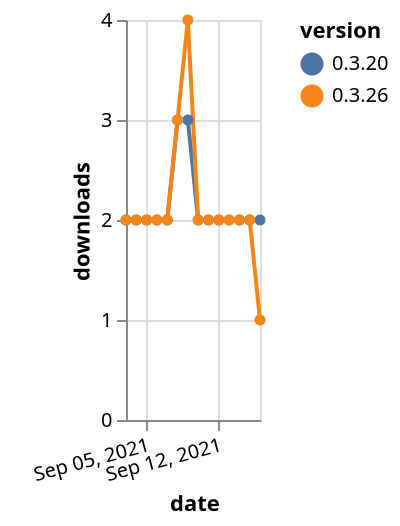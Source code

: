 {"$schema": "https://vega.github.io/schema/vega-lite/v5.json", "description": "A simple bar chart with embedded data.", "data": {"values": [{"date": "2021-09-03", "total": 2888, "delta": 2, "version": "0.3.20"}, {"date": "2021-09-04", "total": 2890, "delta": 2, "version": "0.3.20"}, {"date": "2021-09-05", "total": 2892, "delta": 2, "version": "0.3.20"}, {"date": "2021-09-06", "total": 2894, "delta": 2, "version": "0.3.20"}, {"date": "2021-09-07", "total": 2896, "delta": 2, "version": "0.3.20"}, {"date": "2021-09-08", "total": 2899, "delta": 3, "version": "0.3.20"}, {"date": "2021-09-09", "total": 2902, "delta": 3, "version": "0.3.20"}, {"date": "2021-09-10", "total": 2904, "delta": 2, "version": "0.3.20"}, {"date": "2021-09-11", "total": 2906, "delta": 2, "version": "0.3.20"}, {"date": "2021-09-12", "total": 2908, "delta": 2, "version": "0.3.20"}, {"date": "2021-09-13", "total": 2910, "delta": 2, "version": "0.3.20"}, {"date": "2021-09-14", "total": 2912, "delta": 2, "version": "0.3.20"}, {"date": "2021-09-15", "total": 2914, "delta": 2, "version": "0.3.20"}, {"date": "2021-09-16", "total": 2916, "delta": 2, "version": "0.3.20"}, {"date": "2021-09-03", "total": 3010, "delta": 2, "version": "0.3.26"}, {"date": "2021-09-04", "total": 3012, "delta": 2, "version": "0.3.26"}, {"date": "2021-09-05", "total": 3014, "delta": 2, "version": "0.3.26"}, {"date": "2021-09-06", "total": 3016, "delta": 2, "version": "0.3.26"}, {"date": "2021-09-07", "total": 3018, "delta": 2, "version": "0.3.26"}, {"date": "2021-09-08", "total": 3021, "delta": 3, "version": "0.3.26"}, {"date": "2021-09-09", "total": 3025, "delta": 4, "version": "0.3.26"}, {"date": "2021-09-10", "total": 3027, "delta": 2, "version": "0.3.26"}, {"date": "2021-09-11", "total": 3029, "delta": 2, "version": "0.3.26"}, {"date": "2021-09-12", "total": 3031, "delta": 2, "version": "0.3.26"}, {"date": "2021-09-13", "total": 3033, "delta": 2, "version": "0.3.26"}, {"date": "2021-09-14", "total": 3035, "delta": 2, "version": "0.3.26"}, {"date": "2021-09-15", "total": 3037, "delta": 2, "version": "0.3.26"}, {"date": "2021-09-16", "total": 3038, "delta": 1, "version": "0.3.26"}]}, "width": "container", "mark": {"type": "line", "point": {"filled": true}}, "encoding": {"x": {"field": "date", "type": "temporal", "timeUnit": "yearmonthdate", "title": "date", "axis": {"labelAngle": -15}}, "y": {"field": "delta", "type": "quantitative", "title": "downloads"}, "color": {"field": "version", "type": "nominal"}, "tooltip": {"field": "delta"}}}
